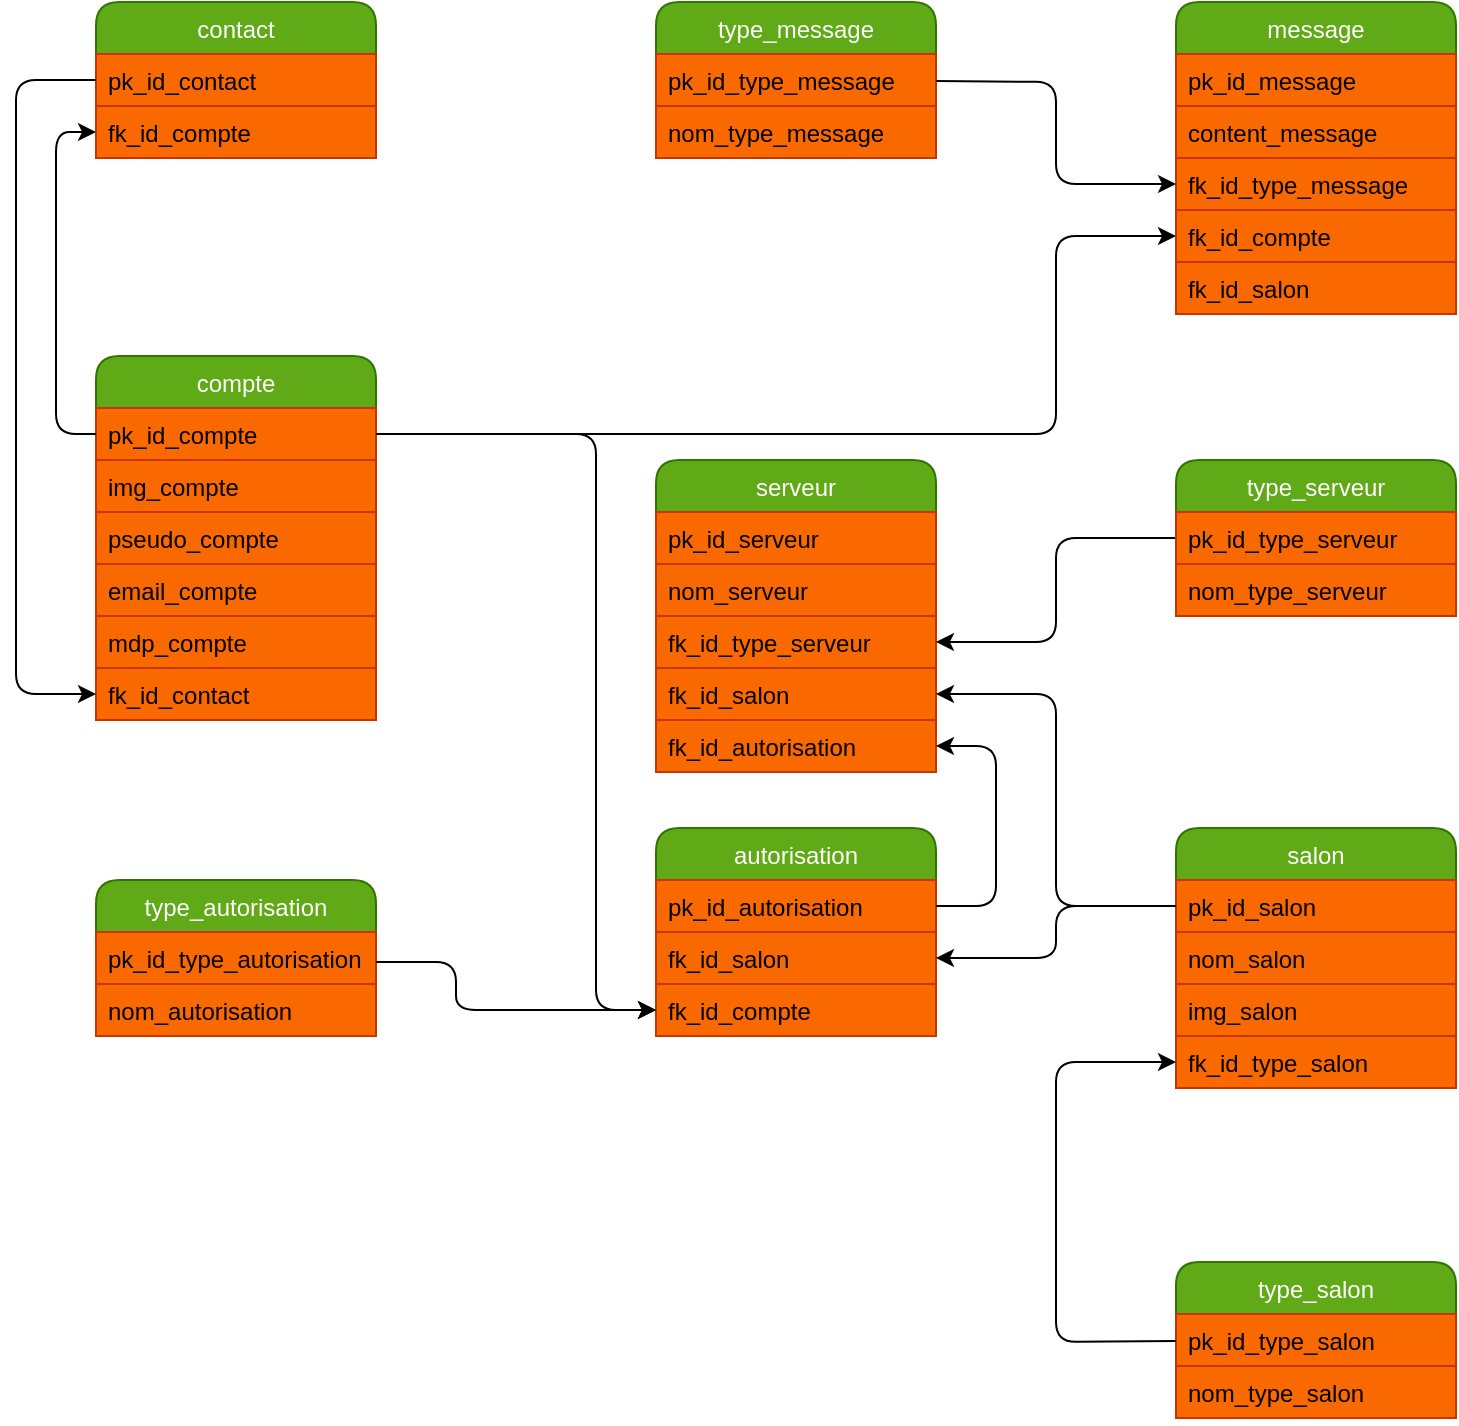 <mxfile>
    <diagram id="3r2btJshjQfWCY1h0-so" name="Page-1">
        <mxGraphModel dx="1153" dy="790" grid="1" gridSize="10" guides="1" tooltips="1" connect="1" arrows="1" fold="1" page="1" pageScale="1" pageWidth="827" pageHeight="1169" math="0" shadow="0">
            <root>
                <mxCell id="0"/>
                <mxCell id="1" parent="0"/>
                <mxCell id="8" value="compte" style="swimlane;fontStyle=0;childLayout=stackLayout;horizontal=1;startSize=26;fillColor=#60a917;horizontalStack=0;resizeParent=1;resizeParentMax=0;resizeLast=0;collapsible=1;marginBottom=0;rounded=1;fontColor=#ffffff;strokeColor=#2D7600;" vertex="1" parent="1">
                    <mxGeometry x="60" y="507" width="140" height="182" as="geometry"/>
                </mxCell>
                <mxCell id="9" value="pk_id_compte" style="text;strokeColor=#C73500;fillColor=#fa6800;align=left;verticalAlign=top;spacingLeft=4;spacingRight=4;overflow=hidden;rotatable=0;points=[[0,0.5],[1,0.5]];portConstraint=eastwest;fontColor=#000000;" vertex="1" parent="8">
                    <mxGeometry y="26" width="140" height="26" as="geometry"/>
                </mxCell>
                <mxCell id="10" value="img_compte" style="text;strokeColor=#C73500;fillColor=#fa6800;align=left;verticalAlign=top;spacingLeft=4;spacingRight=4;overflow=hidden;rotatable=0;points=[[0,0.5],[1,0.5]];portConstraint=eastwest;fontColor=#000000;" vertex="1" parent="8">
                    <mxGeometry y="52" width="140" height="26" as="geometry"/>
                </mxCell>
                <mxCell id="11" value="pseudo_compte" style="text;strokeColor=#C73500;fillColor=#fa6800;align=left;verticalAlign=top;spacingLeft=4;spacingRight=4;overflow=hidden;rotatable=0;points=[[0,0.5],[1,0.5]];portConstraint=eastwest;fontColor=#000000;" vertex="1" parent="8">
                    <mxGeometry y="78" width="140" height="26" as="geometry"/>
                </mxCell>
                <mxCell id="14" value="email_compte" style="text;strokeColor=#C73500;fillColor=#fa6800;align=left;verticalAlign=top;spacingLeft=4;spacingRight=4;overflow=hidden;rotatable=0;points=[[0,0.5],[1,0.5]];portConstraint=eastwest;fontColor=#000000;" vertex="1" parent="8">
                    <mxGeometry y="104" width="140" height="26" as="geometry"/>
                </mxCell>
                <mxCell id="15" value="mdp_compte" style="text;strokeColor=#C73500;fillColor=#fa6800;align=left;verticalAlign=top;spacingLeft=4;spacingRight=4;overflow=hidden;rotatable=0;points=[[0,0.5],[1,0.5]];portConstraint=eastwest;fontColor=#000000;" vertex="1" parent="8">
                    <mxGeometry y="130" width="140" height="26" as="geometry"/>
                </mxCell>
                <mxCell id="73" value="fk_id_contact" style="text;strokeColor=#C73500;fillColor=#fa6800;align=left;verticalAlign=top;spacingLeft=4;spacingRight=4;overflow=hidden;rotatable=0;points=[[0,0.5],[1,0.5]];portConstraint=eastwest;fontColor=#000000;" vertex="1" parent="8">
                    <mxGeometry y="156" width="140" height="26" as="geometry"/>
                </mxCell>
                <mxCell id="17" value="message" style="swimlane;fontStyle=0;childLayout=stackLayout;horizontal=1;startSize=26;fillColor=#60a917;horizontalStack=0;resizeParent=1;resizeParentMax=0;resizeLast=0;collapsible=1;marginBottom=0;rounded=1;fontColor=#ffffff;strokeColor=#2D7600;" vertex="1" parent="1">
                    <mxGeometry x="600" y="330" width="140" height="156" as="geometry"/>
                </mxCell>
                <mxCell id="18" value="pk_id_message" style="text;strokeColor=#C73500;fillColor=#fa6800;align=left;verticalAlign=top;spacingLeft=4;spacingRight=4;overflow=hidden;rotatable=0;points=[[0,0.5],[1,0.5]];portConstraint=eastwest;fontColor=#000000;" vertex="1" parent="17">
                    <mxGeometry y="26" width="140" height="26" as="geometry"/>
                </mxCell>
                <mxCell id="19" value="content_message" style="text;strokeColor=#C73500;fillColor=#fa6800;align=left;verticalAlign=top;spacingLeft=4;spacingRight=4;overflow=hidden;rotatable=0;points=[[0,0.5],[1,0.5]];portConstraint=eastwest;fontColor=#000000;" vertex="1" parent="17">
                    <mxGeometry y="52" width="140" height="26" as="geometry"/>
                </mxCell>
                <mxCell id="54" value="fk_id_type_message" style="text;strokeColor=#C73500;fillColor=#fa6800;align=left;verticalAlign=top;spacingLeft=4;spacingRight=4;overflow=hidden;rotatable=0;points=[[0,0.5],[1,0.5]];portConstraint=eastwest;fontColor=#000000;" vertex="1" parent="17">
                    <mxGeometry y="78" width="140" height="26" as="geometry"/>
                </mxCell>
                <mxCell id="20" value="fk_id_compte" style="text;strokeColor=#C73500;fillColor=#fa6800;align=left;verticalAlign=top;spacingLeft=4;spacingRight=4;overflow=hidden;rotatable=0;points=[[0,0.5],[1,0.5]];portConstraint=eastwest;fontColor=#000000;" vertex="1" parent="17">
                    <mxGeometry y="104" width="140" height="26" as="geometry"/>
                </mxCell>
                <mxCell id="21" value="fk_id_salon" style="text;strokeColor=#C73500;fillColor=#fa6800;align=left;verticalAlign=top;spacingLeft=4;spacingRight=4;overflow=hidden;rotatable=0;points=[[0,0.5],[1,0.5]];portConstraint=eastwest;fontColor=#000000;" vertex="1" parent="17">
                    <mxGeometry y="130" width="140" height="26" as="geometry"/>
                </mxCell>
                <mxCell id="23" value="serveur" style="swimlane;fontStyle=0;childLayout=stackLayout;horizontal=1;startSize=26;fillColor=#60a917;horizontalStack=0;resizeParent=1;resizeParentMax=0;resizeLast=0;collapsible=1;marginBottom=0;rounded=1;fontColor=#ffffff;strokeColor=#2D7600;" vertex="1" parent="1">
                    <mxGeometry x="340" y="559" width="140" height="156" as="geometry"/>
                </mxCell>
                <mxCell id="24" value="pk_id_serveur" style="text;strokeColor=#C73500;fillColor=#fa6800;align=left;verticalAlign=top;spacingLeft=4;spacingRight=4;overflow=hidden;rotatable=0;points=[[0,0.5],[1,0.5]];portConstraint=eastwest;fontColor=#000000;" vertex="1" parent="23">
                    <mxGeometry y="26" width="140" height="26" as="geometry"/>
                </mxCell>
                <mxCell id="25" value="nom_serveur" style="text;strokeColor=#C73500;fillColor=#fa6800;align=left;verticalAlign=top;spacingLeft=4;spacingRight=4;overflow=hidden;rotatable=0;points=[[0,0.5],[1,0.5]];portConstraint=eastwest;fontColor=#000000;" vertex="1" parent="23">
                    <mxGeometry y="52" width="140" height="26" as="geometry"/>
                </mxCell>
                <mxCell id="26" value="fk_id_type_serveur" style="text;strokeColor=#C73500;fillColor=#fa6800;align=left;verticalAlign=top;spacingLeft=4;spacingRight=4;overflow=hidden;rotatable=0;points=[[0,0.5],[1,0.5]];portConstraint=eastwest;fontColor=#000000;" vertex="1" parent="23">
                    <mxGeometry y="78" width="140" height="26" as="geometry"/>
                </mxCell>
                <mxCell id="91" value="fk_id_salon" style="text;strokeColor=#C73500;fillColor=#fa6800;align=left;verticalAlign=top;spacingLeft=4;spacingRight=4;overflow=hidden;rotatable=0;points=[[0,0.5],[1,0.5]];portConstraint=eastwest;fontColor=#000000;" vertex="1" parent="23">
                    <mxGeometry y="104" width="140" height="26" as="geometry"/>
                </mxCell>
                <mxCell id="90" value="fk_id_autorisation" style="text;strokeColor=#C73500;fillColor=#fa6800;align=left;verticalAlign=top;spacingLeft=4;spacingRight=4;overflow=hidden;rotatable=0;points=[[0,0.5],[1,0.5]];portConstraint=eastwest;fontColor=#000000;" vertex="1" parent="23">
                    <mxGeometry y="130" width="140" height="26" as="geometry"/>
                </mxCell>
                <mxCell id="28" value="salon" style="swimlane;fontStyle=0;childLayout=stackLayout;horizontal=1;startSize=26;fillColor=#60a917;horizontalStack=0;resizeParent=1;resizeParentMax=0;resizeLast=0;collapsible=1;marginBottom=0;rounded=1;fontColor=#ffffff;strokeColor=#2D7600;" vertex="1" parent="1">
                    <mxGeometry x="600" y="743" width="140" height="130" as="geometry"/>
                </mxCell>
                <mxCell id="29" value="pk_id_salon" style="text;strokeColor=#C73500;fillColor=#fa6800;align=left;verticalAlign=top;spacingLeft=4;spacingRight=4;overflow=hidden;rotatable=0;points=[[0,0.5],[1,0.5]];portConstraint=eastwest;fontColor=#000000;" vertex="1" parent="28">
                    <mxGeometry y="26" width="140" height="26" as="geometry"/>
                </mxCell>
                <mxCell id="30" value="nom_salon" style="text;strokeColor=#C73500;fillColor=#fa6800;align=left;verticalAlign=top;spacingLeft=4;spacingRight=4;overflow=hidden;rotatable=0;points=[[0,0.5],[1,0.5]];portConstraint=eastwest;fontColor=#000000;" vertex="1" parent="28">
                    <mxGeometry y="52" width="140" height="26" as="geometry"/>
                </mxCell>
                <mxCell id="32" value="img_salon" style="text;strokeColor=#C73500;fillColor=#fa6800;align=left;verticalAlign=top;spacingLeft=4;spacingRight=4;overflow=hidden;rotatable=0;points=[[0,0.5],[1,0.5]];portConstraint=eastwest;fontColor=#000000;" vertex="1" parent="28">
                    <mxGeometry y="78" width="140" height="26" as="geometry"/>
                </mxCell>
                <mxCell id="31" value="fk_id_type_salon" style="text;strokeColor=#C73500;fillColor=#fa6800;align=left;verticalAlign=top;spacingLeft=4;spacingRight=4;overflow=hidden;rotatable=0;points=[[0,0.5],[1,0.5]];portConstraint=eastwest;fontColor=#000000;" vertex="1" parent="28">
                    <mxGeometry y="104" width="140" height="26" as="geometry"/>
                </mxCell>
                <mxCell id="35" value="type_salon" style="swimlane;fontStyle=0;childLayout=stackLayout;horizontal=1;startSize=26;fillColor=#60a917;horizontalStack=0;resizeParent=1;resizeParentMax=0;resizeLast=0;collapsible=1;marginBottom=0;rounded=1;fontColor=#ffffff;strokeColor=#2D7600;" vertex="1" parent="1">
                    <mxGeometry x="600" y="960" width="140" height="78" as="geometry"/>
                </mxCell>
                <mxCell id="36" value="pk_id_type_salon" style="text;strokeColor=#C73500;fillColor=#fa6800;align=left;verticalAlign=top;spacingLeft=4;spacingRight=4;overflow=hidden;rotatable=0;points=[[0,0.5],[1,0.5]];portConstraint=eastwest;fontColor=#000000;" vertex="1" parent="35">
                    <mxGeometry y="26" width="140" height="26" as="geometry"/>
                </mxCell>
                <mxCell id="39" value="nom_type_salon" style="text;strokeColor=#C73500;fillColor=#fa6800;align=left;verticalAlign=top;spacingLeft=4;spacingRight=4;overflow=hidden;rotatable=0;points=[[0,0.5],[1,0.5]];portConstraint=eastwest;fontColor=#000000;" vertex="1" parent="35">
                    <mxGeometry y="52" width="140" height="26" as="geometry"/>
                </mxCell>
                <mxCell id="81" style="edgeStyle=none;html=1;entryX=1;entryY=0.5;entryDx=0;entryDy=0;fontColor=#000000;" edge="1" parent="1" source="48" target="26">
                    <mxGeometry relative="1" as="geometry">
                        <Array as="points">
                            <mxPoint x="540" y="598"/>
                            <mxPoint x="540" y="650"/>
                        </Array>
                    </mxGeometry>
                </mxCell>
                <mxCell id="48" value="type_serveur" style="swimlane;fontStyle=0;childLayout=stackLayout;horizontal=1;startSize=26;fillColor=#60a917;horizontalStack=0;resizeParent=1;resizeParentMax=0;resizeLast=0;collapsible=1;marginBottom=0;rounded=1;fontColor=#ffffff;strokeColor=#2D7600;" vertex="1" parent="1">
                    <mxGeometry x="600" y="559" width="140" height="78" as="geometry"/>
                </mxCell>
                <mxCell id="49" value="pk_id_type_serveur" style="text;strokeColor=#C73500;fillColor=#fa6800;align=left;verticalAlign=top;spacingLeft=4;spacingRight=4;overflow=hidden;rotatable=0;points=[[0,0.5],[1,0.5]];portConstraint=eastwest;fontColor=#000000;" vertex="1" parent="48">
                    <mxGeometry y="26" width="140" height="26" as="geometry"/>
                </mxCell>
                <mxCell id="50" value="nom_type_serveur" style="text;strokeColor=#C73500;fillColor=#fa6800;align=left;verticalAlign=top;spacingLeft=4;spacingRight=4;overflow=hidden;rotatable=0;points=[[0,0.5],[1,0.5]];portConstraint=eastwest;fontColor=#000000;" vertex="1" parent="48">
                    <mxGeometry y="52" width="140" height="26" as="geometry"/>
                </mxCell>
                <mxCell id="51" value="type_message" style="swimlane;fontStyle=0;childLayout=stackLayout;horizontal=1;startSize=26;fillColor=#60a917;horizontalStack=0;resizeParent=1;resizeParentMax=0;resizeLast=0;collapsible=1;marginBottom=0;rounded=1;fontColor=#ffffff;strokeColor=#2D7600;" vertex="1" parent="1">
                    <mxGeometry x="340" y="330" width="140" height="78" as="geometry"/>
                </mxCell>
                <mxCell id="52" value="pk_id_type_message" style="text;strokeColor=#C73500;fillColor=#fa6800;align=left;verticalAlign=top;spacingLeft=4;spacingRight=4;overflow=hidden;rotatable=0;points=[[0,0.5],[1,0.5]];portConstraint=eastwest;fontColor=#000000;" vertex="1" parent="51">
                    <mxGeometry y="26" width="140" height="26" as="geometry"/>
                </mxCell>
                <mxCell id="53" value="nom_type_message" style="text;strokeColor=#C73500;fillColor=#fa6800;align=left;verticalAlign=top;spacingLeft=4;spacingRight=4;overflow=hidden;rotatable=0;points=[[0,0.5],[1,0.5]];portConstraint=eastwest;fontColor=#000000;" vertex="1" parent="51">
                    <mxGeometry y="52" width="140" height="26" as="geometry"/>
                </mxCell>
                <mxCell id="55" value="contact" style="swimlane;fontStyle=0;childLayout=stackLayout;horizontal=1;startSize=26;fillColor=#60a917;horizontalStack=0;resizeParent=1;resizeParentMax=0;resizeLast=0;collapsible=1;marginBottom=0;rounded=1;fontColor=#ffffff;strokeColor=#2D7600;" vertex="1" parent="1">
                    <mxGeometry x="60" y="330" width="140" height="78" as="geometry"/>
                </mxCell>
                <mxCell id="56" value="pk_id_contact" style="text;strokeColor=#C73500;fillColor=#fa6800;align=left;verticalAlign=top;spacingLeft=4;spacingRight=4;overflow=hidden;rotatable=0;points=[[0,0.5],[1,0.5]];portConstraint=eastwest;fontColor=#000000;" vertex="1" parent="55">
                    <mxGeometry y="26" width="140" height="26" as="geometry"/>
                </mxCell>
                <mxCell id="57" value="fk_id_compte" style="text;strokeColor=#C73500;fillColor=#fa6800;align=left;verticalAlign=top;spacingLeft=4;spacingRight=4;overflow=hidden;rotatable=0;points=[[0,0.5],[1,0.5]];portConstraint=eastwest;fontColor=#000000;" vertex="1" parent="55">
                    <mxGeometry y="52" width="140" height="26" as="geometry"/>
                </mxCell>
                <mxCell id="61" value="autorisation" style="swimlane;fontStyle=0;childLayout=stackLayout;horizontal=1;startSize=26;fillColor=#60a917;horizontalStack=0;resizeParent=1;resizeParentMax=0;resizeLast=0;collapsible=1;marginBottom=0;rounded=1;fontColor=#ffffff;strokeColor=#2D7600;" vertex="1" parent="1">
                    <mxGeometry x="340" y="743" width="140" height="104" as="geometry"/>
                </mxCell>
                <mxCell id="62" value="pk_id_autorisation" style="text;strokeColor=#C73500;fillColor=#fa6800;align=left;verticalAlign=top;spacingLeft=4;spacingRight=4;overflow=hidden;rotatable=0;points=[[0,0.5],[1,0.5]];portConstraint=eastwest;fontColor=#000000;" vertex="1" parent="61">
                    <mxGeometry y="26" width="140" height="26" as="geometry"/>
                </mxCell>
                <mxCell id="63" value="fk_id_salon" style="text;strokeColor=#C73500;fillColor=#fa6800;align=left;verticalAlign=top;spacingLeft=4;spacingRight=4;overflow=hidden;rotatable=0;points=[[0,0.5],[1,0.5]];portConstraint=eastwest;fontColor=#000000;" vertex="1" parent="61">
                    <mxGeometry y="52" width="140" height="26" as="geometry"/>
                </mxCell>
                <mxCell id="64" value="fk_id_compte" style="text;strokeColor=#C73500;fillColor=#fa6800;align=left;verticalAlign=top;spacingLeft=4;spacingRight=4;overflow=hidden;rotatable=0;points=[[0,0.5],[1,0.5]];portConstraint=eastwest;fontColor=#000000;" vertex="1" parent="61">
                    <mxGeometry y="78" width="140" height="26" as="geometry"/>
                </mxCell>
                <mxCell id="66" value="type_autorisation" style="swimlane;fontStyle=0;childLayout=stackLayout;horizontal=1;startSize=26;fillColor=#60a917;horizontalStack=0;resizeParent=1;resizeParentMax=0;resizeLast=0;collapsible=1;marginBottom=0;rounded=1;fontColor=#ffffff;strokeColor=#2D7600;" vertex="1" parent="1">
                    <mxGeometry x="60" y="769" width="140" height="78" as="geometry"/>
                </mxCell>
                <mxCell id="67" value="pk_id_type_autorisation" style="text;strokeColor=#C73500;fillColor=#fa6800;align=left;verticalAlign=top;spacingLeft=4;spacingRight=4;overflow=hidden;rotatable=0;points=[[0,0.5],[1,0.5]];portConstraint=eastwest;fontColor=#000000;" vertex="1" parent="66">
                    <mxGeometry y="26" width="140" height="26" as="geometry"/>
                </mxCell>
                <mxCell id="68" value="nom_autorisation" style="text;strokeColor=#C73500;fillColor=#fa6800;align=left;verticalAlign=top;spacingLeft=4;spacingRight=4;overflow=hidden;rotatable=0;points=[[0,0.5],[1,0.5]];portConstraint=eastwest;fontColor=#000000;" vertex="1" parent="66">
                    <mxGeometry y="52" width="140" height="26" as="geometry"/>
                </mxCell>
                <mxCell id="70" style="edgeStyle=none;html=1;fontColor=#000000;entryX=0;entryY=0.5;entryDx=0;entryDy=0;" edge="1" parent="1" source="9" target="57">
                    <mxGeometry relative="1" as="geometry">
                        <mxPoint x="-30" y="395" as="targetPoint"/>
                        <Array as="points">
                            <mxPoint x="40" y="546"/>
                            <mxPoint x="40" y="395"/>
                        </Array>
                    </mxGeometry>
                </mxCell>
                <mxCell id="74" style="edgeStyle=none;html=1;fontColor=#000000;entryX=0;entryY=0.5;entryDx=0;entryDy=0;" edge="1" parent="1" source="56" target="73">
                    <mxGeometry relative="1" as="geometry">
                        <mxPoint x="10" y="673" as="targetPoint"/>
                        <Array as="points">
                            <mxPoint x="20" y="369"/>
                            <mxPoint x="20" y="676"/>
                        </Array>
                    </mxGeometry>
                </mxCell>
                <mxCell id="77" style="edgeStyle=none;html=1;fontColor=#000000;entryX=0;entryY=0.5;entryDx=0;entryDy=0;" edge="1" parent="1" source="9" target="64">
                    <mxGeometry relative="1" as="geometry">
                        <mxPoint x="330" y="546" as="targetPoint"/>
                        <Array as="points">
                            <mxPoint x="310" y="546"/>
                            <mxPoint x="310" y="834"/>
                        </Array>
                    </mxGeometry>
                </mxCell>
                <mxCell id="78" style="edgeStyle=none;html=1;fontColor=#000000;entryX=0;entryY=0.5;entryDx=0;entryDy=0;" edge="1" parent="1" source="36" target="31">
                    <mxGeometry relative="1" as="geometry">
                        <mxPoint x="10" y="989" as="targetPoint"/>
                        <Array as="points">
                            <mxPoint x="540" y="1000"/>
                            <mxPoint x="540" y="860"/>
                            <mxPoint x="600" y="860"/>
                        </Array>
                    </mxGeometry>
                </mxCell>
                <mxCell id="84" style="edgeStyle=none;html=1;entryX=0;entryY=0.5;entryDx=0;entryDy=0;fontColor=#000000;" edge="1" parent="1" target="64">
                    <mxGeometry relative="1" as="geometry">
                        <mxPoint x="200" y="810" as="sourcePoint"/>
                        <Array as="points">
                            <mxPoint x="240" y="810"/>
                            <mxPoint x="240" y="834"/>
                        </Array>
                    </mxGeometry>
                </mxCell>
                <mxCell id="85" style="edgeStyle=none;html=1;entryX=1;entryY=0.5;entryDx=0;entryDy=0;fontColor=#000000;" edge="1" parent="1" source="29" target="63">
                    <mxGeometry relative="1" as="geometry">
                        <Array as="points">
                            <mxPoint x="540" y="782"/>
                            <mxPoint x="540" y="808"/>
                        </Array>
                    </mxGeometry>
                </mxCell>
                <mxCell id="88" style="edgeStyle=none;html=1;fontColor=#000000;entryX=0;entryY=0.5;entryDx=0;entryDy=0;" edge="1" parent="1" source="52" target="54">
                    <mxGeometry relative="1" as="geometry">
                        <mxPoint x="570" y="369" as="targetPoint"/>
                        <Array as="points">
                            <mxPoint x="540" y="370"/>
                            <mxPoint x="540" y="421"/>
                        </Array>
                    </mxGeometry>
                </mxCell>
                <mxCell id="89" style="edgeStyle=none;html=1;fontColor=#000000;entryX=0;entryY=0.5;entryDx=0;entryDy=0;" edge="1" parent="1" source="9" target="20">
                    <mxGeometry relative="1" as="geometry">
                        <mxPoint x="520" y="450" as="targetPoint"/>
                        <Array as="points">
                            <mxPoint x="540" y="546"/>
                            <mxPoint x="540" y="447"/>
                        </Array>
                    </mxGeometry>
                </mxCell>
                <mxCell id="92" style="edgeStyle=none;html=1;fontColor=#000000;entryX=1;entryY=0.5;entryDx=0;entryDy=0;" edge="1" parent="1" source="29" target="91">
                    <mxGeometry relative="1" as="geometry">
                        <mxPoint x="530" y="700" as="targetPoint"/>
                        <Array as="points">
                            <mxPoint x="540" y="782"/>
                            <mxPoint x="540" y="676"/>
                        </Array>
                    </mxGeometry>
                </mxCell>
                <mxCell id="93" style="edgeStyle=none;html=1;exitX=1;exitY=0.5;exitDx=0;exitDy=0;fontColor=#000000;entryX=1;entryY=0.5;entryDx=0;entryDy=0;" edge="1" parent="1" source="62" target="90">
                    <mxGeometry relative="1" as="geometry">
                        <mxPoint x="510" y="690" as="targetPoint"/>
                        <Array as="points">
                            <mxPoint x="510" y="782"/>
                            <mxPoint x="510" y="702"/>
                        </Array>
                    </mxGeometry>
                </mxCell>
            </root>
        </mxGraphModel>
    </diagram>
</mxfile>